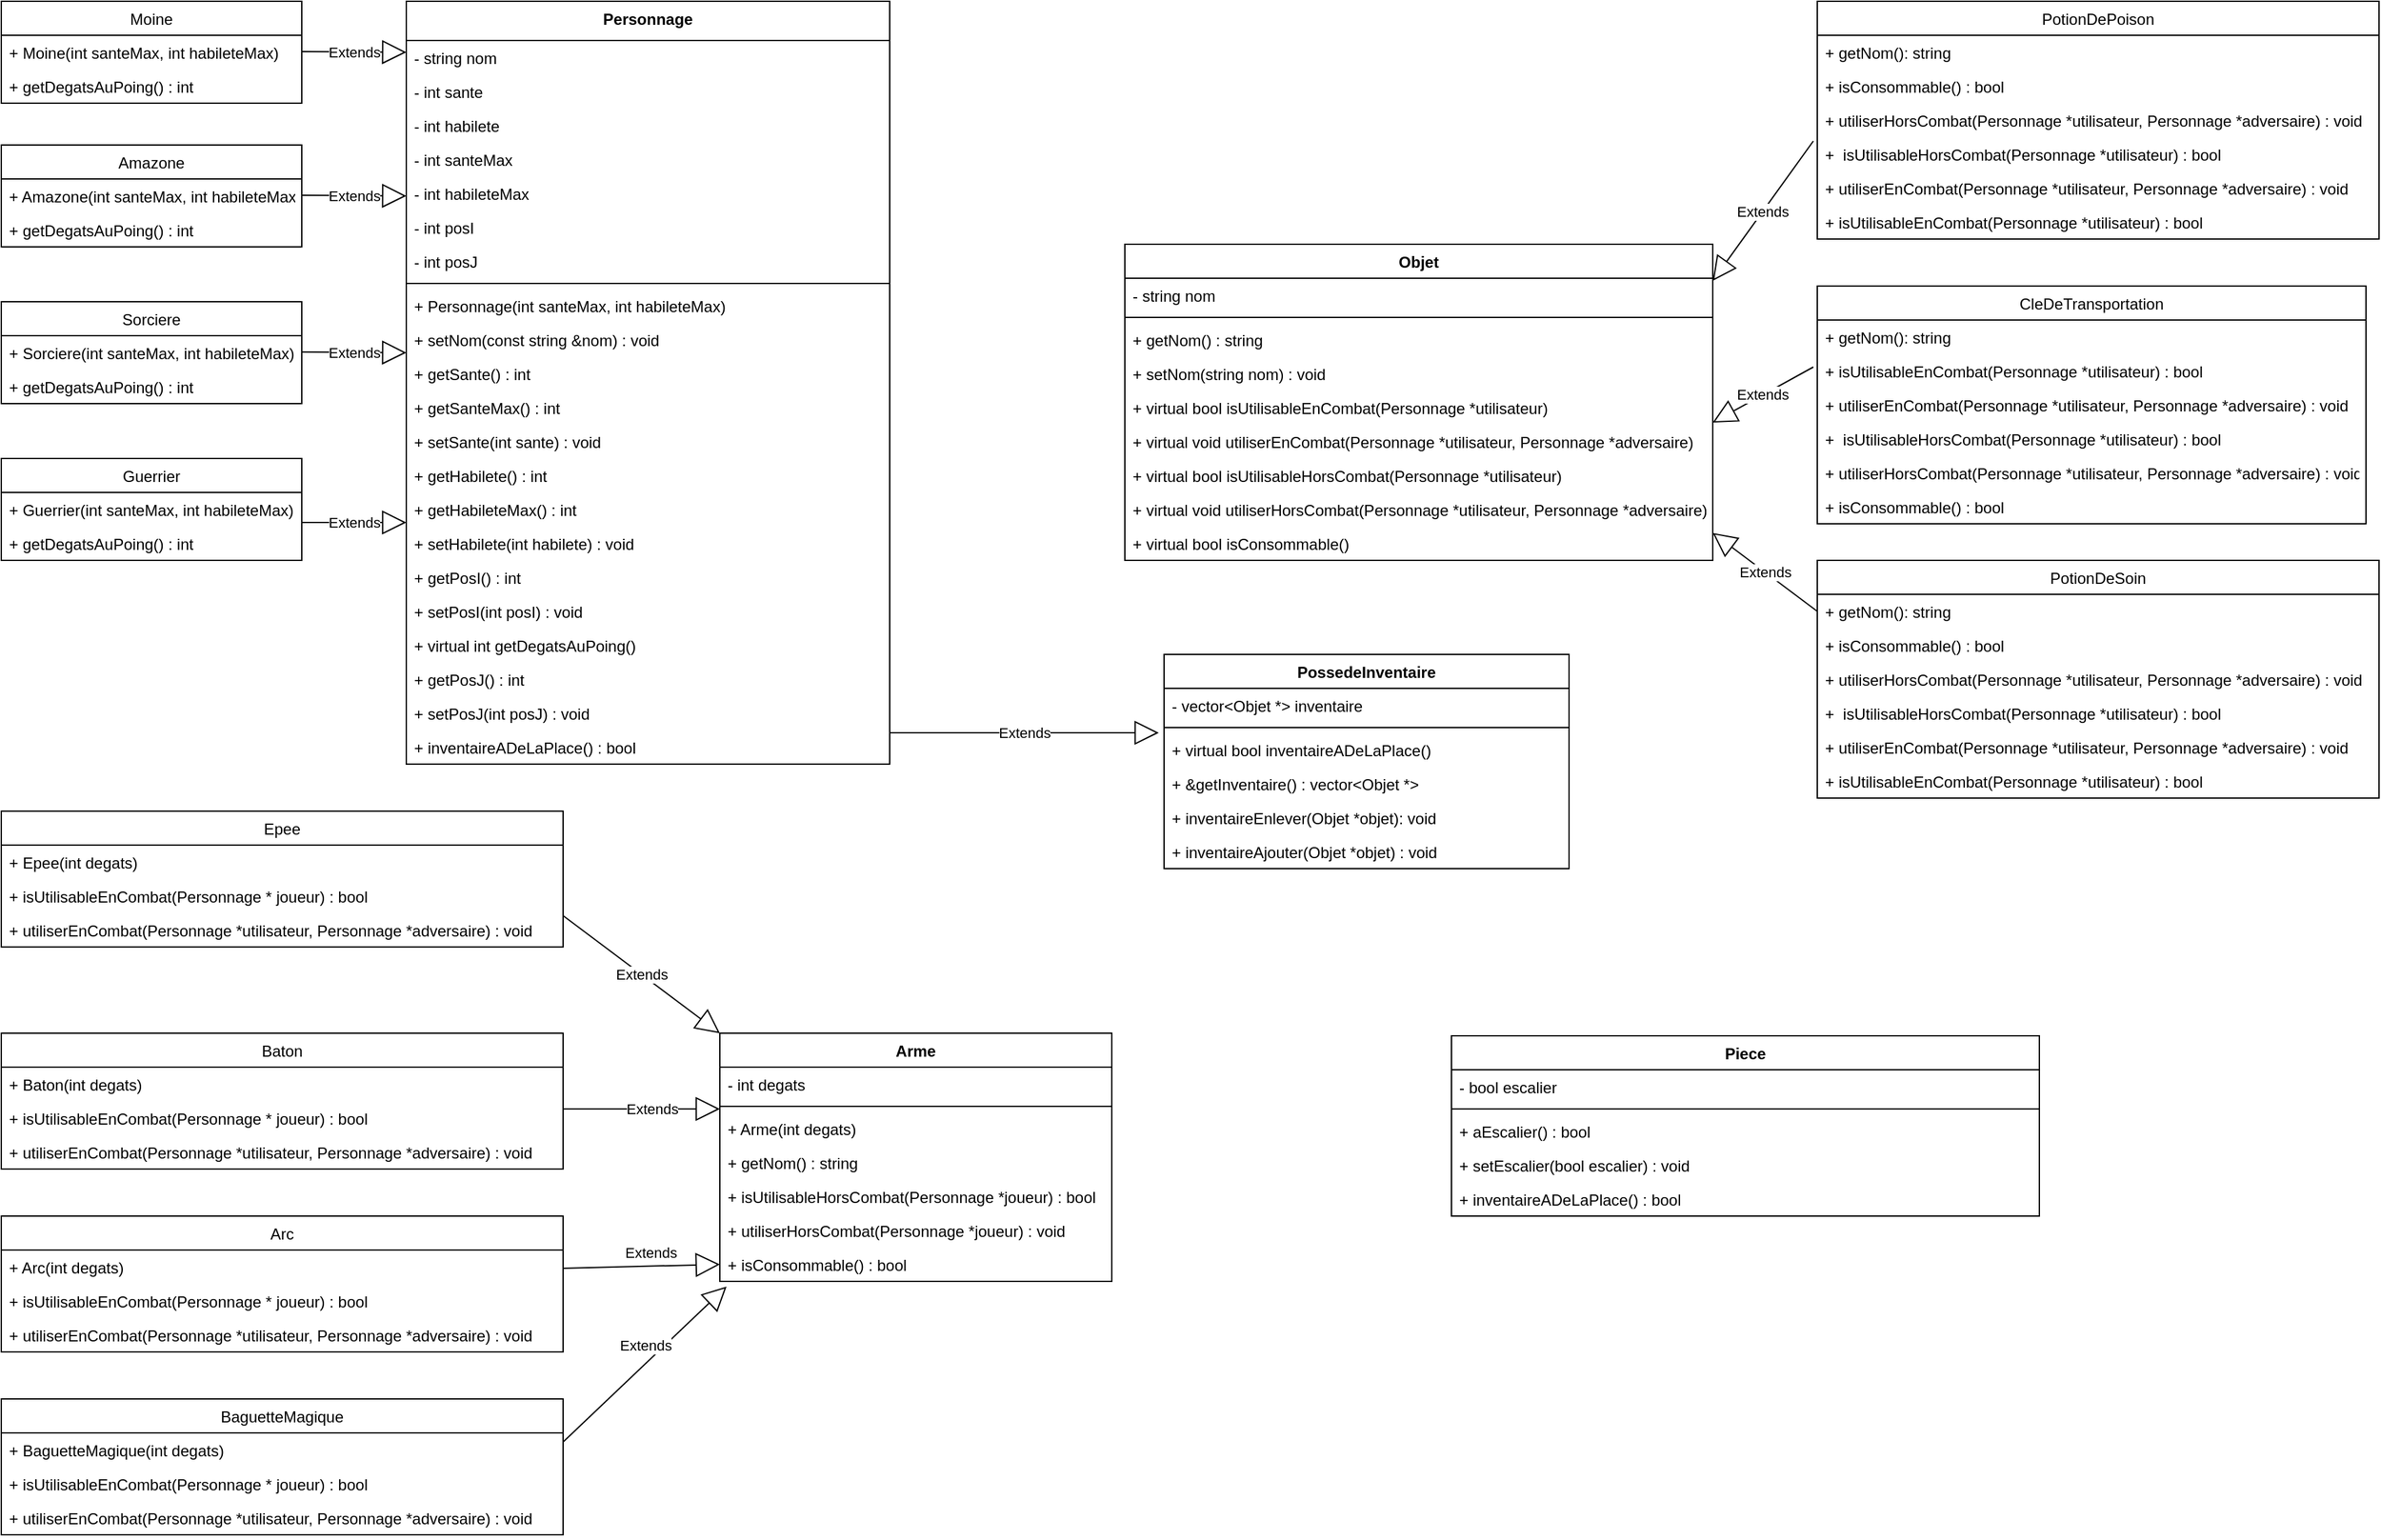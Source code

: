 <mxfile version="16.4.3" type="device"><diagram id="A7SGEFLjy5oCP4dHEuGt" name="Page-1"><mxGraphModel dx="1426" dy="709" grid="1" gridSize="10" guides="1" tooltips="1" connect="1" arrows="1" fold="1" page="1" pageScale="1" pageWidth="1100" pageHeight="850" math="0" shadow="0"><root><mxCell id="0"/><mxCell id="1" parent="0"/><mxCell id="UmU8iq9KNk00H0gBZ-vn-31" value="Objet" style="swimlane;fontStyle=1;align=center;verticalAlign=top;childLayout=stackLayout;horizontal=1;startSize=26;horizontalStack=0;resizeParent=1;resizeParentMax=0;resizeLast=0;collapsible=1;marginBottom=0;" vertex="1" parent="1"><mxGeometry x="870" y="196" width="450" height="242" as="geometry"/></mxCell><mxCell id="UmU8iq9KNk00H0gBZ-vn-35" value="- string nom" style="text;strokeColor=none;fillColor=none;align=left;verticalAlign=top;spacingLeft=4;spacingRight=4;overflow=hidden;rotatable=0;points=[[0,0.5],[1,0.5]];portConstraint=eastwest;" vertex="1" parent="UmU8iq9KNk00H0gBZ-vn-31"><mxGeometry y="26" width="450" height="26" as="geometry"/></mxCell><mxCell id="UmU8iq9KNk00H0gBZ-vn-33" value="" style="line;strokeWidth=1;fillColor=none;align=left;verticalAlign=middle;spacingTop=-1;spacingLeft=3;spacingRight=3;rotatable=0;labelPosition=right;points=[];portConstraint=eastwest;" vertex="1" parent="UmU8iq9KNk00H0gBZ-vn-31"><mxGeometry y="52" width="450" height="8" as="geometry"/></mxCell><mxCell id="UmU8iq9KNk00H0gBZ-vn-89" value="+ getNom() : string" style="text;strokeColor=none;fillColor=none;align=left;verticalAlign=top;spacingLeft=4;spacingRight=4;overflow=hidden;rotatable=0;points=[[0,0.5],[1,0.5]];portConstraint=eastwest;" vertex="1" parent="UmU8iq9KNk00H0gBZ-vn-31"><mxGeometry y="60" width="450" height="26" as="geometry"/></mxCell><mxCell id="UmU8iq9KNk00H0gBZ-vn-93" value="+ setNom(string nom) : void" style="text;strokeColor=none;fillColor=none;align=left;verticalAlign=top;spacingLeft=4;spacingRight=4;overflow=hidden;rotatable=0;points=[[0,0.5],[1,0.5]];portConstraint=eastwest;" vertex="1" parent="UmU8iq9KNk00H0gBZ-vn-31"><mxGeometry y="86" width="450" height="26" as="geometry"/></mxCell><mxCell id="UmU8iq9KNk00H0gBZ-vn-94" value="+ virtual bool isUtilisableEnCombat(Personnage *utilisateur)" style="text;strokeColor=none;fillColor=none;align=left;verticalAlign=top;spacingLeft=4;spacingRight=4;overflow=hidden;rotatable=0;points=[[0,0.5],[1,0.5]];portConstraint=eastwest;" vertex="1" parent="UmU8iq9KNk00H0gBZ-vn-31"><mxGeometry y="112" width="450" height="26" as="geometry"/></mxCell><mxCell id="UmU8iq9KNk00H0gBZ-vn-90" value="+ virtual void utiliserEnCombat(Personnage *utilisateur, Personnage *adversaire)" style="text;strokeColor=none;fillColor=none;align=left;verticalAlign=top;spacingLeft=4;spacingRight=4;overflow=hidden;rotatable=0;points=[[0,0.5],[1,0.5]];portConstraint=eastwest;" vertex="1" parent="UmU8iq9KNk00H0gBZ-vn-31"><mxGeometry y="138" width="450" height="26" as="geometry"/></mxCell><mxCell id="UmU8iq9KNk00H0gBZ-vn-91" value="+ virtual bool isUtilisableHorsCombat(Personnage *utilisateur)" style="text;strokeColor=none;fillColor=none;align=left;verticalAlign=top;spacingLeft=4;spacingRight=4;overflow=hidden;rotatable=0;points=[[0,0.5],[1,0.5]];portConstraint=eastwest;" vertex="1" parent="UmU8iq9KNk00H0gBZ-vn-31"><mxGeometry y="164" width="450" height="26" as="geometry"/></mxCell><mxCell id="UmU8iq9KNk00H0gBZ-vn-88" value="+ virtual void utiliserHorsCombat(Personnage *utilisateur, Personnage *adversaire)" style="text;strokeColor=none;fillColor=none;align=left;verticalAlign=top;spacingLeft=4;spacingRight=4;overflow=hidden;rotatable=0;points=[[0,0.5],[1,0.5]];portConstraint=eastwest;" vertex="1" parent="UmU8iq9KNk00H0gBZ-vn-31"><mxGeometry y="190" width="450" height="26" as="geometry"/></mxCell><mxCell id="UmU8iq9KNk00H0gBZ-vn-95" value="+ virtual bool isConsommable()" style="text;strokeColor=none;fillColor=none;align=left;verticalAlign=top;spacingLeft=4;spacingRight=4;overflow=hidden;rotatable=0;points=[[0,0.5],[1,0.5]];portConstraint=eastwest;" vertex="1" parent="UmU8iq9KNk00H0gBZ-vn-31"><mxGeometry y="216" width="450" height="26" as="geometry"/></mxCell><mxCell id="UmU8iq9KNk00H0gBZ-vn-36" value="Arme" style="swimlane;fontStyle=1;align=center;verticalAlign=top;childLayout=stackLayout;horizontal=1;startSize=26;horizontalStack=0;resizeParent=1;resizeParentMax=0;resizeLast=0;collapsible=1;marginBottom=0;" vertex="1" parent="1"><mxGeometry x="560" y="800" width="300" height="190" as="geometry"/></mxCell><mxCell id="UmU8iq9KNk00H0gBZ-vn-37" value="- int degats" style="text;strokeColor=none;fillColor=none;align=left;verticalAlign=top;spacingLeft=4;spacingRight=4;overflow=hidden;rotatable=0;points=[[0,0.5],[1,0.5]];portConstraint=eastwest;" vertex="1" parent="UmU8iq9KNk00H0gBZ-vn-36"><mxGeometry y="26" width="300" height="26" as="geometry"/></mxCell><mxCell id="UmU8iq9KNk00H0gBZ-vn-38" value="" style="line;strokeWidth=1;fillColor=none;align=left;verticalAlign=middle;spacingTop=-1;spacingLeft=3;spacingRight=3;rotatable=0;labelPosition=right;points=[];portConstraint=eastwest;" vertex="1" parent="UmU8iq9KNk00H0gBZ-vn-36"><mxGeometry y="52" width="300" height="8" as="geometry"/></mxCell><mxCell id="UmU8iq9KNk00H0gBZ-vn-84" value="+ Arme(int degats)" style="text;strokeColor=none;fillColor=none;align=left;verticalAlign=top;spacingLeft=4;spacingRight=4;overflow=hidden;rotatable=0;points=[[0,0.5],[1,0.5]];portConstraint=eastwest;" vertex="1" parent="UmU8iq9KNk00H0gBZ-vn-36"><mxGeometry y="60" width="300" height="26" as="geometry"/></mxCell><mxCell id="UmU8iq9KNk00H0gBZ-vn-87" value="+ getNom() : string" style="text;strokeColor=none;fillColor=none;align=left;verticalAlign=top;spacingLeft=4;spacingRight=4;overflow=hidden;rotatable=0;points=[[0,0.5],[1,0.5]];portConstraint=eastwest;" vertex="1" parent="UmU8iq9KNk00H0gBZ-vn-36"><mxGeometry y="86" width="300" height="26" as="geometry"/></mxCell><mxCell id="UmU8iq9KNk00H0gBZ-vn-85" value="+ isUtilisableHorsCombat(Personnage *joueur) : bool" style="text;strokeColor=none;fillColor=none;align=left;verticalAlign=top;spacingLeft=4;spacingRight=4;overflow=hidden;rotatable=0;points=[[0,0.5],[1,0.5]];portConstraint=eastwest;" vertex="1" parent="UmU8iq9KNk00H0gBZ-vn-36"><mxGeometry y="112" width="300" height="26" as="geometry"/></mxCell><mxCell id="UmU8iq9KNk00H0gBZ-vn-83" value="+ utiliserHorsCombat(Personnage *joueur) : void" style="text;strokeColor=none;fillColor=none;align=left;verticalAlign=top;spacingLeft=4;spacingRight=4;overflow=hidden;rotatable=0;points=[[0,0.5],[1,0.5]];portConstraint=eastwest;" vertex="1" parent="UmU8iq9KNk00H0gBZ-vn-36"><mxGeometry y="138" width="300" height="26" as="geometry"/></mxCell><mxCell id="UmU8iq9KNk00H0gBZ-vn-86" value="+ isConsommable() : bool" style="text;strokeColor=none;fillColor=none;align=left;verticalAlign=top;spacingLeft=4;spacingRight=4;overflow=hidden;rotatable=0;points=[[0,0.5],[1,0.5]];portConstraint=eastwest;" vertex="1" parent="UmU8iq9KNk00H0gBZ-vn-36"><mxGeometry y="164" width="300" height="26" as="geometry"/></mxCell><mxCell id="UmU8iq9KNk00H0gBZ-vn-62" value="Moine" style="swimlane;fontStyle=0;childLayout=stackLayout;horizontal=1;startSize=26;fillColor=none;horizontalStack=0;resizeParent=1;resizeParentMax=0;resizeLast=0;collapsible=1;marginBottom=0;" vertex="1" parent="1"><mxGeometry x="10" y="10" width="230" height="78" as="geometry"><mxRectangle x="560" y="230" width="70" height="26" as="alternateBounds"/></mxGeometry></mxCell><mxCell id="UmU8iq9KNk00H0gBZ-vn-63" value="+ Moine(int santeMax, int habileteMax)" style="text;strokeColor=none;fillColor=none;align=left;verticalAlign=top;spacingLeft=4;spacingRight=4;overflow=hidden;rotatable=0;points=[[0,0.5],[1,0.5]];portConstraint=eastwest;" vertex="1" parent="UmU8iq9KNk00H0gBZ-vn-62"><mxGeometry y="26" width="230" height="26" as="geometry"/></mxCell><mxCell id="UmU8iq9KNk00H0gBZ-vn-65" value="+ getDegatsAuPoing() : int" style="text;strokeColor=none;fillColor=none;align=left;verticalAlign=top;spacingLeft=4;spacingRight=4;overflow=hidden;rotatable=0;points=[[0,0.5],[1,0.5]];portConstraint=eastwest;" vertex="1" parent="UmU8iq9KNk00H0gBZ-vn-62"><mxGeometry y="52" width="230" height="26" as="geometry"/></mxCell><mxCell id="UmU8iq9KNk00H0gBZ-vn-66" value="Sorciere" style="swimlane;fontStyle=0;childLayout=stackLayout;horizontal=1;startSize=26;fillColor=none;horizontalStack=0;resizeParent=1;resizeParentMax=0;resizeLast=0;collapsible=1;marginBottom=0;" vertex="1" parent="1"><mxGeometry x="10" y="240" width="230" height="78" as="geometry"><mxRectangle x="560" y="230" width="70" height="26" as="alternateBounds"/></mxGeometry></mxCell><mxCell id="UmU8iq9KNk00H0gBZ-vn-67" value="+ Sorciere(int santeMax, int habileteMax)" style="text;strokeColor=none;fillColor=none;align=left;verticalAlign=top;spacingLeft=4;spacingRight=4;overflow=hidden;rotatable=0;points=[[0,0.5],[1,0.5]];portConstraint=eastwest;" vertex="1" parent="UmU8iq9KNk00H0gBZ-vn-66"><mxGeometry y="26" width="230" height="26" as="geometry"/></mxCell><mxCell id="UmU8iq9KNk00H0gBZ-vn-68" value="+ getDegatsAuPoing() : int" style="text;strokeColor=none;fillColor=none;align=left;verticalAlign=top;spacingLeft=4;spacingRight=4;overflow=hidden;rotatable=0;points=[[0,0.5],[1,0.5]];portConstraint=eastwest;" vertex="1" parent="UmU8iq9KNk00H0gBZ-vn-66"><mxGeometry y="52" width="230" height="26" as="geometry"/></mxCell><mxCell id="UmU8iq9KNk00H0gBZ-vn-69" value="Amazone" style="swimlane;fontStyle=0;childLayout=stackLayout;horizontal=1;startSize=26;fillColor=none;horizontalStack=0;resizeParent=1;resizeParentMax=0;resizeLast=0;collapsible=1;marginBottom=0;" vertex="1" parent="1"><mxGeometry x="10" y="120" width="230" height="78" as="geometry"><mxRectangle x="560" y="230" width="70" height="26" as="alternateBounds"/></mxGeometry></mxCell><mxCell id="UmU8iq9KNk00H0gBZ-vn-70" value="+ Amazone(int santeMax, int habileteMax)" style="text;strokeColor=none;fillColor=none;align=left;verticalAlign=top;spacingLeft=4;spacingRight=4;overflow=hidden;rotatable=0;points=[[0,0.5],[1,0.5]];portConstraint=eastwest;" vertex="1" parent="UmU8iq9KNk00H0gBZ-vn-69"><mxGeometry y="26" width="230" height="26" as="geometry"/></mxCell><mxCell id="UmU8iq9KNk00H0gBZ-vn-71" value="+ getDegatsAuPoing() : int" style="text;strokeColor=none;fillColor=none;align=left;verticalAlign=top;spacingLeft=4;spacingRight=4;overflow=hidden;rotatable=0;points=[[0,0.5],[1,0.5]];portConstraint=eastwest;" vertex="1" parent="UmU8iq9KNk00H0gBZ-vn-69"><mxGeometry y="52" width="230" height="26" as="geometry"/></mxCell><mxCell id="UmU8iq9KNk00H0gBZ-vn-72" value="Guerrier" style="swimlane;fontStyle=0;childLayout=stackLayout;horizontal=1;startSize=26;fillColor=none;horizontalStack=0;resizeParent=1;resizeParentMax=0;resizeLast=0;collapsible=1;marginBottom=0;" vertex="1" parent="1"><mxGeometry x="10" y="360" width="230" height="78" as="geometry"><mxRectangle x="560" y="230" width="70" height="26" as="alternateBounds"/></mxGeometry></mxCell><mxCell id="UmU8iq9KNk00H0gBZ-vn-73" value="+ Guerrier(int santeMax, int habileteMax)" style="text;strokeColor=none;fillColor=none;align=left;verticalAlign=top;spacingLeft=4;spacingRight=4;overflow=hidden;rotatable=0;points=[[0,0.5],[1,0.5]];portConstraint=eastwest;" vertex="1" parent="UmU8iq9KNk00H0gBZ-vn-72"><mxGeometry y="26" width="230" height="26" as="geometry"/></mxCell><mxCell id="UmU8iq9KNk00H0gBZ-vn-74" value="+ getDegatsAuPoing() : int" style="text;strokeColor=none;fillColor=none;align=left;verticalAlign=top;spacingLeft=4;spacingRight=4;overflow=hidden;rotatable=0;points=[[0,0.5],[1,0.5]];portConstraint=eastwest;" vertex="1" parent="UmU8iq9KNk00H0gBZ-vn-72"><mxGeometry y="52" width="230" height="26" as="geometry"/></mxCell><mxCell id="UmU8iq9KNk00H0gBZ-vn-100" value="Piece" style="swimlane;fontStyle=1;align=center;verticalAlign=top;childLayout=stackLayout;horizontal=1;startSize=26;horizontalStack=0;resizeParent=1;resizeParentMax=0;resizeLast=0;collapsible=1;marginBottom=0;" vertex="1" parent="1"><mxGeometry x="1120" y="802" width="450" height="138" as="geometry"/></mxCell><mxCell id="UmU8iq9KNk00H0gBZ-vn-101" value="- bool escalier" style="text;strokeColor=none;fillColor=none;align=left;verticalAlign=top;spacingLeft=4;spacingRight=4;overflow=hidden;rotatable=0;points=[[0,0.5],[1,0.5]];portConstraint=eastwest;" vertex="1" parent="UmU8iq9KNk00H0gBZ-vn-100"><mxGeometry y="26" width="450" height="26" as="geometry"/></mxCell><mxCell id="UmU8iq9KNk00H0gBZ-vn-102" value="" style="line;strokeWidth=1;fillColor=none;align=left;verticalAlign=middle;spacingTop=-1;spacingLeft=3;spacingRight=3;rotatable=0;labelPosition=right;points=[];portConstraint=eastwest;" vertex="1" parent="UmU8iq9KNk00H0gBZ-vn-100"><mxGeometry y="52" width="450" height="8" as="geometry"/></mxCell><mxCell id="UmU8iq9KNk00H0gBZ-vn-103" value="+ aEscalier() : bool" style="text;strokeColor=none;fillColor=none;align=left;verticalAlign=top;spacingLeft=4;spacingRight=4;overflow=hidden;rotatable=0;points=[[0,0.5],[1,0.5]];portConstraint=eastwest;" vertex="1" parent="UmU8iq9KNk00H0gBZ-vn-100"><mxGeometry y="60" width="450" height="26" as="geometry"/></mxCell><mxCell id="UmU8iq9KNk00H0gBZ-vn-104" value="+ setEscalier(bool escalier) : void" style="text;strokeColor=none;fillColor=none;align=left;verticalAlign=top;spacingLeft=4;spacingRight=4;overflow=hidden;rotatable=0;points=[[0,0.5],[1,0.5]];portConstraint=eastwest;" vertex="1" parent="UmU8iq9KNk00H0gBZ-vn-100"><mxGeometry y="86" width="450" height="26" as="geometry"/></mxCell><mxCell id="UmU8iq9KNk00H0gBZ-vn-106" value="+ inventaireADeLaPlace() : bool" style="text;strokeColor=none;fillColor=none;align=left;verticalAlign=top;spacingLeft=4;spacingRight=4;overflow=hidden;rotatable=0;points=[[0,0.5],[1,0.5]];portConstraint=eastwest;" vertex="1" parent="UmU8iq9KNk00H0gBZ-vn-100"><mxGeometry y="112" width="450" height="26" as="geometry"/></mxCell><mxCell id="UmU8iq9KNk00H0gBZ-vn-107" value="Epee" style="swimlane;fontStyle=0;childLayout=stackLayout;horizontal=1;startSize=26;fillColor=none;horizontalStack=0;resizeParent=1;resizeParentMax=0;resizeLast=0;collapsible=1;marginBottom=0;" vertex="1" parent="1"><mxGeometry x="10" y="630" width="430" height="104" as="geometry"/></mxCell><mxCell id="UmU8iq9KNk00H0gBZ-vn-108" value="+ Epee(int degats)" style="text;strokeColor=none;fillColor=none;align=left;verticalAlign=top;spacingLeft=4;spacingRight=4;overflow=hidden;rotatable=0;points=[[0,0.5],[1,0.5]];portConstraint=eastwest;" vertex="1" parent="UmU8iq9KNk00H0gBZ-vn-107"><mxGeometry y="26" width="430" height="26" as="geometry"/></mxCell><mxCell id="UmU8iq9KNk00H0gBZ-vn-109" value="+ isUtilisableEnCombat(Personnage * joueur) : bool&#10;" style="text;strokeColor=none;fillColor=none;align=left;verticalAlign=top;spacingLeft=4;spacingRight=4;overflow=hidden;rotatable=0;points=[[0,0.5],[1,0.5]];portConstraint=eastwest;" vertex="1" parent="UmU8iq9KNk00H0gBZ-vn-107"><mxGeometry y="52" width="430" height="26" as="geometry"/></mxCell><mxCell id="UmU8iq9KNk00H0gBZ-vn-110" value="+ utiliserEnCombat(Personnage *utilisateur, Personnage *adversaire) : void" style="text;strokeColor=none;fillColor=none;align=left;verticalAlign=top;spacingLeft=4;spacingRight=4;overflow=hidden;rotatable=0;points=[[0,0.5],[1,0.5]];portConstraint=eastwest;" vertex="1" parent="UmU8iq9KNk00H0gBZ-vn-107"><mxGeometry y="78" width="430" height="26" as="geometry"/></mxCell><mxCell id="UmU8iq9KNk00H0gBZ-vn-111" value="BaguetteMagique" style="swimlane;fontStyle=0;childLayout=stackLayout;horizontal=1;startSize=26;fillColor=none;horizontalStack=0;resizeParent=1;resizeParentMax=0;resizeLast=0;collapsible=1;marginBottom=0;" vertex="1" parent="1"><mxGeometry x="10" y="1080" width="430" height="104" as="geometry"/></mxCell><mxCell id="UmU8iq9KNk00H0gBZ-vn-112" value="+ BaguetteMagique(int degats)" style="text;strokeColor=none;fillColor=none;align=left;verticalAlign=top;spacingLeft=4;spacingRight=4;overflow=hidden;rotatable=0;points=[[0,0.5],[1,0.5]];portConstraint=eastwest;" vertex="1" parent="UmU8iq9KNk00H0gBZ-vn-111"><mxGeometry y="26" width="430" height="26" as="geometry"/></mxCell><mxCell id="UmU8iq9KNk00H0gBZ-vn-113" value="+ isUtilisableEnCombat(Personnage * joueur) : bool&#10;" style="text;strokeColor=none;fillColor=none;align=left;verticalAlign=top;spacingLeft=4;spacingRight=4;overflow=hidden;rotatable=0;points=[[0,0.5],[1,0.5]];portConstraint=eastwest;" vertex="1" parent="UmU8iq9KNk00H0gBZ-vn-111"><mxGeometry y="52" width="430" height="26" as="geometry"/></mxCell><mxCell id="UmU8iq9KNk00H0gBZ-vn-114" value="+ utiliserEnCombat(Personnage *utilisateur, Personnage *adversaire) : void" style="text;strokeColor=none;fillColor=none;align=left;verticalAlign=top;spacingLeft=4;spacingRight=4;overflow=hidden;rotatable=0;points=[[0,0.5],[1,0.5]];portConstraint=eastwest;" vertex="1" parent="UmU8iq9KNk00H0gBZ-vn-111"><mxGeometry y="78" width="430" height="26" as="geometry"/></mxCell><mxCell id="UmU8iq9KNk00H0gBZ-vn-115" value="Baton" style="swimlane;fontStyle=0;childLayout=stackLayout;horizontal=1;startSize=26;fillColor=none;horizontalStack=0;resizeParent=1;resizeParentMax=0;resizeLast=0;collapsible=1;marginBottom=0;" vertex="1" parent="1"><mxGeometry x="10" y="800" width="430" height="104" as="geometry"/></mxCell><mxCell id="UmU8iq9KNk00H0gBZ-vn-116" value="+ Baton(int degats)" style="text;strokeColor=none;fillColor=none;align=left;verticalAlign=top;spacingLeft=4;spacingRight=4;overflow=hidden;rotatable=0;points=[[0,0.5],[1,0.5]];portConstraint=eastwest;" vertex="1" parent="UmU8iq9KNk00H0gBZ-vn-115"><mxGeometry y="26" width="430" height="26" as="geometry"/></mxCell><mxCell id="UmU8iq9KNk00H0gBZ-vn-117" value="+ isUtilisableEnCombat(Personnage * joueur) : bool&#10;" style="text;strokeColor=none;fillColor=none;align=left;verticalAlign=top;spacingLeft=4;spacingRight=4;overflow=hidden;rotatable=0;points=[[0,0.5],[1,0.5]];portConstraint=eastwest;" vertex="1" parent="UmU8iq9KNk00H0gBZ-vn-115"><mxGeometry y="52" width="430" height="26" as="geometry"/></mxCell><mxCell id="UmU8iq9KNk00H0gBZ-vn-118" value="+ utiliserEnCombat(Personnage *utilisateur, Personnage *adversaire) : void" style="text;strokeColor=none;fillColor=none;align=left;verticalAlign=top;spacingLeft=4;spacingRight=4;overflow=hidden;rotatable=0;points=[[0,0.5],[1,0.5]];portConstraint=eastwest;" vertex="1" parent="UmU8iq9KNk00H0gBZ-vn-115"><mxGeometry y="78" width="430" height="26" as="geometry"/></mxCell><mxCell id="UmU8iq9KNk00H0gBZ-vn-119" value="Arc" style="swimlane;fontStyle=0;childLayout=stackLayout;horizontal=1;startSize=26;fillColor=none;horizontalStack=0;resizeParent=1;resizeParentMax=0;resizeLast=0;collapsible=1;marginBottom=0;" vertex="1" parent="1"><mxGeometry x="10" y="940" width="430" height="104" as="geometry"/></mxCell><mxCell id="UmU8iq9KNk00H0gBZ-vn-120" value="+ Arc(int degats)" style="text;strokeColor=none;fillColor=none;align=left;verticalAlign=top;spacingLeft=4;spacingRight=4;overflow=hidden;rotatable=0;points=[[0,0.5],[1,0.5]];portConstraint=eastwest;" vertex="1" parent="UmU8iq9KNk00H0gBZ-vn-119"><mxGeometry y="26" width="430" height="26" as="geometry"/></mxCell><mxCell id="UmU8iq9KNk00H0gBZ-vn-121" value="+ isUtilisableEnCombat(Personnage * joueur) : bool&#10;" style="text;strokeColor=none;fillColor=none;align=left;verticalAlign=top;spacingLeft=4;spacingRight=4;overflow=hidden;rotatable=0;points=[[0,0.5],[1,0.5]];portConstraint=eastwest;" vertex="1" parent="UmU8iq9KNk00H0gBZ-vn-119"><mxGeometry y="52" width="430" height="26" as="geometry"/></mxCell><mxCell id="UmU8iq9KNk00H0gBZ-vn-122" value="+ utiliserEnCombat(Personnage *utilisateur, Personnage *adversaire) : void" style="text;strokeColor=none;fillColor=none;align=left;verticalAlign=top;spacingLeft=4;spacingRight=4;overflow=hidden;rotatable=0;points=[[0,0.5],[1,0.5]];portConstraint=eastwest;" vertex="1" parent="UmU8iq9KNk00H0gBZ-vn-119"><mxGeometry y="78" width="430" height="26" as="geometry"/></mxCell><mxCell id="UmU8iq9KNk00H0gBZ-vn-1" value="Personnage" style="swimlane;fontStyle=1;align=center;verticalAlign=top;childLayout=stackLayout;horizontal=1;startSize=30;horizontalStack=0;resizeParent=1;resizeParentMax=0;resizeLast=0;collapsible=1;marginBottom=0;" vertex="1" parent="1"><mxGeometry x="320" y="10" width="370" height="584" as="geometry"/></mxCell><mxCell id="UmU8iq9KNk00H0gBZ-vn-5" value="- string nom" style="text;strokeColor=none;fillColor=none;align=left;verticalAlign=top;spacingLeft=4;spacingRight=4;overflow=hidden;rotatable=0;points=[[0,0.5],[1,0.5]];portConstraint=eastwest;" vertex="1" parent="UmU8iq9KNk00H0gBZ-vn-1"><mxGeometry y="30" width="370" height="26" as="geometry"/></mxCell><mxCell id="UmU8iq9KNk00H0gBZ-vn-6" value="- int sante" style="text;strokeColor=none;fillColor=none;align=left;verticalAlign=top;spacingLeft=4;spacingRight=4;overflow=hidden;rotatable=0;points=[[0,0.5],[1,0.5]];portConstraint=eastwest;" vertex="1" parent="UmU8iq9KNk00H0gBZ-vn-1"><mxGeometry y="56" width="370" height="26" as="geometry"/></mxCell><mxCell id="UmU8iq9KNk00H0gBZ-vn-7" value="- int habilete" style="text;strokeColor=none;fillColor=none;align=left;verticalAlign=top;spacingLeft=4;spacingRight=4;overflow=hidden;rotatable=0;points=[[0,0.5],[1,0.5]];portConstraint=eastwest;" vertex="1" parent="UmU8iq9KNk00H0gBZ-vn-1"><mxGeometry y="82" width="370" height="26" as="geometry"/></mxCell><mxCell id="UmU8iq9KNk00H0gBZ-vn-9" value="- int santeMax" style="text;strokeColor=none;fillColor=none;align=left;verticalAlign=top;spacingLeft=4;spacingRight=4;overflow=hidden;rotatable=0;points=[[0,0.5],[1,0.5]];portConstraint=eastwest;" vertex="1" parent="UmU8iq9KNk00H0gBZ-vn-1"><mxGeometry y="108" width="370" height="26" as="geometry"/></mxCell><mxCell id="UmU8iq9KNk00H0gBZ-vn-10" value="- int habileteMax" style="text;strokeColor=none;fillColor=none;align=left;verticalAlign=top;spacingLeft=4;spacingRight=4;overflow=hidden;rotatable=0;points=[[0,0.5],[1,0.5]];portConstraint=eastwest;" vertex="1" parent="UmU8iq9KNk00H0gBZ-vn-1"><mxGeometry y="134" width="370" height="26" as="geometry"/></mxCell><mxCell id="UmU8iq9KNk00H0gBZ-vn-8" value="- int posI" style="text;strokeColor=none;fillColor=none;align=left;verticalAlign=top;spacingLeft=4;spacingRight=4;overflow=hidden;rotatable=0;points=[[0,0.5],[1,0.5]];portConstraint=eastwest;" vertex="1" parent="UmU8iq9KNk00H0gBZ-vn-1"><mxGeometry y="160" width="370" height="26" as="geometry"/></mxCell><mxCell id="UmU8iq9KNk00H0gBZ-vn-2" value="- int posJ" style="text;strokeColor=none;fillColor=none;align=left;verticalAlign=top;spacingLeft=4;spacingRight=4;overflow=hidden;rotatable=0;points=[[0,0.5],[1,0.5]];portConstraint=eastwest;" vertex="1" parent="UmU8iq9KNk00H0gBZ-vn-1"><mxGeometry y="186" width="370" height="26" as="geometry"/></mxCell><mxCell id="UmU8iq9KNk00H0gBZ-vn-3" value="" style="line;strokeWidth=1;fillColor=none;align=left;verticalAlign=middle;spacingTop=-1;spacingLeft=3;spacingRight=3;rotatable=0;labelPosition=right;points=[];portConstraint=eastwest;" vertex="1" parent="UmU8iq9KNk00H0gBZ-vn-1"><mxGeometry y="212" width="370" height="8" as="geometry"/></mxCell><mxCell id="UmU8iq9KNk00H0gBZ-vn-41" value="+ Personnage(int santeMax, int habileteMax)" style="text;strokeColor=none;fillColor=none;align=left;verticalAlign=top;spacingLeft=4;spacingRight=4;overflow=hidden;rotatable=0;points=[[0,0.5],[1,0.5]];portConstraint=eastwest;" vertex="1" parent="UmU8iq9KNk00H0gBZ-vn-1"><mxGeometry y="220" width="370" height="26" as="geometry"/></mxCell><mxCell id="UmU8iq9KNk00H0gBZ-vn-43" value="+ setNom(const string &amp;nom) : void" style="text;strokeColor=none;fillColor=none;align=left;verticalAlign=top;spacingLeft=4;spacingRight=4;overflow=hidden;rotatable=0;points=[[0,0.5],[1,0.5]];portConstraint=eastwest;" vertex="1" parent="UmU8iq9KNk00H0gBZ-vn-1"><mxGeometry y="246" width="370" height="26" as="geometry"/></mxCell><mxCell id="UmU8iq9KNk00H0gBZ-vn-51" value="+ getSante() : int" style="text;strokeColor=none;fillColor=none;align=left;verticalAlign=top;spacingLeft=4;spacingRight=4;overflow=hidden;rotatable=0;points=[[0,0.5],[1,0.5]];portConstraint=eastwest;" vertex="1" parent="UmU8iq9KNk00H0gBZ-vn-1"><mxGeometry y="272" width="370" height="26" as="geometry"/></mxCell><mxCell id="UmU8iq9KNk00H0gBZ-vn-52" value="+ getSanteMax() : int" style="text;strokeColor=none;fillColor=none;align=left;verticalAlign=top;spacingLeft=4;spacingRight=4;overflow=hidden;rotatable=0;points=[[0,0.5],[1,0.5]];portConstraint=eastwest;" vertex="1" parent="UmU8iq9KNk00H0gBZ-vn-1"><mxGeometry y="298" width="370" height="26" as="geometry"/></mxCell><mxCell id="UmU8iq9KNk00H0gBZ-vn-53" value="+ setSante(int sante) : void" style="text;strokeColor=none;fillColor=none;align=left;verticalAlign=top;spacingLeft=4;spacingRight=4;overflow=hidden;rotatable=0;points=[[0,0.5],[1,0.5]];portConstraint=eastwest;" vertex="1" parent="UmU8iq9KNk00H0gBZ-vn-1"><mxGeometry y="324" width="370" height="26" as="geometry"/></mxCell><mxCell id="UmU8iq9KNk00H0gBZ-vn-48" value="+ getHabilete() : int" style="text;strokeColor=none;fillColor=none;align=left;verticalAlign=top;spacingLeft=4;spacingRight=4;overflow=hidden;rotatable=0;points=[[0,0.5],[1,0.5]];portConstraint=eastwest;" vertex="1" parent="UmU8iq9KNk00H0gBZ-vn-1"><mxGeometry y="350" width="370" height="26" as="geometry"/></mxCell><mxCell id="UmU8iq9KNk00H0gBZ-vn-50" value="+ getHabileteMax() : int" style="text;strokeColor=none;fillColor=none;align=left;verticalAlign=top;spacingLeft=4;spacingRight=4;overflow=hidden;rotatable=0;points=[[0,0.5],[1,0.5]];portConstraint=eastwest;" vertex="1" parent="UmU8iq9KNk00H0gBZ-vn-1"><mxGeometry y="376" width="370" height="26" as="geometry"/></mxCell><mxCell id="UmU8iq9KNk00H0gBZ-vn-49" value="+ setHabilete(int habilete) : void" style="text;strokeColor=none;fillColor=none;align=left;verticalAlign=top;spacingLeft=4;spacingRight=4;overflow=hidden;rotatable=0;points=[[0,0.5],[1,0.5]];portConstraint=eastwest;" vertex="1" parent="UmU8iq9KNk00H0gBZ-vn-1"><mxGeometry y="402" width="370" height="26" as="geometry"/></mxCell><mxCell id="UmU8iq9KNk00H0gBZ-vn-47" value="+ getPosI() : int" style="text;strokeColor=none;fillColor=none;align=left;verticalAlign=top;spacingLeft=4;spacingRight=4;overflow=hidden;rotatable=0;points=[[0,0.5],[1,0.5]];portConstraint=eastwest;" vertex="1" parent="UmU8iq9KNk00H0gBZ-vn-1"><mxGeometry y="428" width="370" height="26" as="geometry"/></mxCell><mxCell id="UmU8iq9KNk00H0gBZ-vn-46" value="+ setPosI(int posI) : void" style="text;strokeColor=none;fillColor=none;align=left;verticalAlign=top;spacingLeft=4;spacingRight=4;overflow=hidden;rotatable=0;points=[[0,0.5],[1,0.5]];portConstraint=eastwest;" vertex="1" parent="UmU8iq9KNk00H0gBZ-vn-1"><mxGeometry y="454" width="370" height="26" as="geometry"/></mxCell><mxCell id="UmU8iq9KNk00H0gBZ-vn-75" value="+ virtual int getDegatsAuPoing()" style="text;strokeColor=none;fillColor=none;align=left;verticalAlign=top;spacingLeft=4;spacingRight=4;overflow=hidden;rotatable=0;points=[[0,0.5],[1,0.5]];portConstraint=eastwest;" vertex="1" parent="UmU8iq9KNk00H0gBZ-vn-1"><mxGeometry y="480" width="370" height="26" as="geometry"/></mxCell><mxCell id="UmU8iq9KNk00H0gBZ-vn-44" value="+ getPosJ() : int" style="text;strokeColor=none;fillColor=none;align=left;verticalAlign=top;spacingLeft=4;spacingRight=4;overflow=hidden;rotatable=0;points=[[0,0.5],[1,0.5]];portConstraint=eastwest;" vertex="1" parent="UmU8iq9KNk00H0gBZ-vn-1"><mxGeometry y="506" width="370" height="26" as="geometry"/></mxCell><mxCell id="UmU8iq9KNk00H0gBZ-vn-45" value="+ setPosJ(int posJ) : void" style="text;strokeColor=none;fillColor=none;align=left;verticalAlign=top;spacingLeft=4;spacingRight=4;overflow=hidden;rotatable=0;points=[[0,0.5],[1,0.5]];portConstraint=eastwest;" vertex="1" parent="UmU8iq9KNk00H0gBZ-vn-1"><mxGeometry y="532" width="370" height="26" as="geometry"/></mxCell><mxCell id="UmU8iq9KNk00H0gBZ-vn-42" value="+ inventaireADeLaPlace() : bool" style="text;strokeColor=none;fillColor=none;align=left;verticalAlign=top;spacingLeft=4;spacingRight=4;overflow=hidden;rotatable=0;points=[[0,0.5],[1,0.5]];portConstraint=eastwest;" vertex="1" parent="UmU8iq9KNk00H0gBZ-vn-1"><mxGeometry y="558" width="370" height="26" as="geometry"/></mxCell><mxCell id="UmU8iq9KNk00H0gBZ-vn-123" value="CleDeTransportation" style="swimlane;fontStyle=0;childLayout=stackLayout;horizontal=1;startSize=26;fillColor=none;horizontalStack=0;resizeParent=1;resizeParentMax=0;resizeLast=0;collapsible=1;marginBottom=0;" vertex="1" parent="1"><mxGeometry x="1400" y="228" width="420" height="182" as="geometry"/></mxCell><mxCell id="UmU8iq9KNk00H0gBZ-vn-124" value="+ getNom(): string" style="text;strokeColor=none;fillColor=none;align=left;verticalAlign=top;spacingLeft=4;spacingRight=4;overflow=hidden;rotatable=0;points=[[0,0.5],[1,0.5]];portConstraint=eastwest;" vertex="1" parent="UmU8iq9KNk00H0gBZ-vn-123"><mxGeometry y="26" width="420" height="26" as="geometry"/></mxCell><mxCell id="UmU8iq9KNk00H0gBZ-vn-125" value="+ isUtilisableEnCombat(Personnage *utilisateur) : bool" style="text;strokeColor=none;fillColor=none;align=left;verticalAlign=top;spacingLeft=4;spacingRight=4;overflow=hidden;rotatable=0;points=[[0,0.5],[1,0.5]];portConstraint=eastwest;" vertex="1" parent="UmU8iq9KNk00H0gBZ-vn-123"><mxGeometry y="52" width="420" height="26" as="geometry"/></mxCell><mxCell id="UmU8iq9KNk00H0gBZ-vn-126" value="+ utiliserEnCombat(Personnage *utilisateur, Personnage *adversaire) : void" style="text;strokeColor=none;fillColor=none;align=left;verticalAlign=top;spacingLeft=4;spacingRight=4;overflow=hidden;rotatable=0;points=[[0,0.5],[1,0.5]];portConstraint=eastwest;" vertex="1" parent="UmU8iq9KNk00H0gBZ-vn-123"><mxGeometry y="78" width="420" height="26" as="geometry"/></mxCell><mxCell id="UmU8iq9KNk00H0gBZ-vn-136" value="+  isUtilisableHorsCombat(Personnage *utilisateur) : bool" style="text;strokeColor=none;fillColor=none;align=left;verticalAlign=top;spacingLeft=4;spacingRight=4;overflow=hidden;rotatable=0;points=[[0,0.5],[1,0.5]];portConstraint=eastwest;" vertex="1" parent="UmU8iq9KNk00H0gBZ-vn-123"><mxGeometry y="104" width="420" height="26" as="geometry"/></mxCell><mxCell id="UmU8iq9KNk00H0gBZ-vn-135" value="+ utiliserHorsCombat(Personnage *utilisateur, Personnage *adversaire) : void" style="text;strokeColor=none;fillColor=none;align=left;verticalAlign=top;spacingLeft=4;spacingRight=4;overflow=hidden;rotatable=0;points=[[0,0.5],[1,0.5]];portConstraint=eastwest;" vertex="1" parent="UmU8iq9KNk00H0gBZ-vn-123"><mxGeometry y="130" width="420" height="26" as="geometry"/></mxCell><mxCell id="UmU8iq9KNk00H0gBZ-vn-137" value="+ isConsommable() : bool" style="text;strokeColor=none;fillColor=none;align=left;verticalAlign=top;spacingLeft=4;spacingRight=4;overflow=hidden;rotatable=0;points=[[0,0.5],[1,0.5]];portConstraint=eastwest;" vertex="1" parent="UmU8iq9KNk00H0gBZ-vn-123"><mxGeometry y="156" width="420" height="26" as="geometry"/></mxCell><mxCell id="UmU8iq9KNk00H0gBZ-vn-127" value="PotionDeSoin" style="swimlane;fontStyle=0;childLayout=stackLayout;horizontal=1;startSize=26;fillColor=none;horizontalStack=0;resizeParent=1;resizeParentMax=0;resizeLast=0;collapsible=1;marginBottom=0;" vertex="1" parent="1"><mxGeometry x="1400" y="438" width="430" height="182" as="geometry"/></mxCell><mxCell id="UmU8iq9KNk00H0gBZ-vn-144" value="+ getNom(): string" style="text;strokeColor=none;fillColor=none;align=left;verticalAlign=top;spacingLeft=4;spacingRight=4;overflow=hidden;rotatable=0;points=[[0,0.5],[1,0.5]];portConstraint=eastwest;" vertex="1" parent="UmU8iq9KNk00H0gBZ-vn-127"><mxGeometry y="26" width="430" height="26" as="geometry"/></mxCell><mxCell id="UmU8iq9KNk00H0gBZ-vn-149" value="+ isConsommable() : bool" style="text;strokeColor=none;fillColor=none;align=left;verticalAlign=top;spacingLeft=4;spacingRight=4;overflow=hidden;rotatable=0;points=[[0,0.5],[1,0.5]];portConstraint=eastwest;" vertex="1" parent="UmU8iq9KNk00H0gBZ-vn-127"><mxGeometry y="52" width="430" height="26" as="geometry"/></mxCell><mxCell id="UmU8iq9KNk00H0gBZ-vn-148" value="+ utiliserHorsCombat(Personnage *utilisateur, Personnage *adversaire) : void" style="text;strokeColor=none;fillColor=none;align=left;verticalAlign=top;spacingLeft=4;spacingRight=4;overflow=hidden;rotatable=0;points=[[0,0.5],[1,0.5]];portConstraint=eastwest;" vertex="1" parent="UmU8iq9KNk00H0gBZ-vn-127"><mxGeometry y="78" width="430" height="26" as="geometry"/></mxCell><mxCell id="UmU8iq9KNk00H0gBZ-vn-147" value="+  isUtilisableHorsCombat(Personnage *utilisateur) : bool" style="text;strokeColor=none;fillColor=none;align=left;verticalAlign=top;spacingLeft=4;spacingRight=4;overflow=hidden;rotatable=0;points=[[0,0.5],[1,0.5]];portConstraint=eastwest;" vertex="1" parent="UmU8iq9KNk00H0gBZ-vn-127"><mxGeometry y="104" width="430" height="26" as="geometry"/></mxCell><mxCell id="UmU8iq9KNk00H0gBZ-vn-146" value="+ utiliserEnCombat(Personnage *utilisateur, Personnage *adversaire) : void" style="text;strokeColor=none;fillColor=none;align=left;verticalAlign=top;spacingLeft=4;spacingRight=4;overflow=hidden;rotatable=0;points=[[0,0.5],[1,0.5]];portConstraint=eastwest;" vertex="1" parent="UmU8iq9KNk00H0gBZ-vn-127"><mxGeometry y="130" width="430" height="26" as="geometry"/></mxCell><mxCell id="UmU8iq9KNk00H0gBZ-vn-145" value="+ isUtilisableEnCombat(Personnage *utilisateur) : bool" style="text;strokeColor=none;fillColor=none;align=left;verticalAlign=top;spacingLeft=4;spacingRight=4;overflow=hidden;rotatable=0;points=[[0,0.5],[1,0.5]];portConstraint=eastwest;" vertex="1" parent="UmU8iq9KNk00H0gBZ-vn-127"><mxGeometry y="156" width="430" height="26" as="geometry"/></mxCell><mxCell id="UmU8iq9KNk00H0gBZ-vn-131" value="PotionDePoison" style="swimlane;fontStyle=0;childLayout=stackLayout;horizontal=1;startSize=26;fillColor=none;horizontalStack=0;resizeParent=1;resizeParentMax=0;resizeLast=0;collapsible=1;marginBottom=0;" vertex="1" parent="1"><mxGeometry x="1400" y="10" width="430" height="182" as="geometry"/></mxCell><mxCell id="UmU8iq9KNk00H0gBZ-vn-138" value="+ getNom(): string" style="text;strokeColor=none;fillColor=none;align=left;verticalAlign=top;spacingLeft=4;spacingRight=4;overflow=hidden;rotatable=0;points=[[0,0.5],[1,0.5]];portConstraint=eastwest;" vertex="1" parent="UmU8iq9KNk00H0gBZ-vn-131"><mxGeometry y="26" width="430" height="26" as="geometry"/></mxCell><mxCell id="UmU8iq9KNk00H0gBZ-vn-143" value="+ isConsommable() : bool" style="text;strokeColor=none;fillColor=none;align=left;verticalAlign=top;spacingLeft=4;spacingRight=4;overflow=hidden;rotatable=0;points=[[0,0.5],[1,0.5]];portConstraint=eastwest;" vertex="1" parent="UmU8iq9KNk00H0gBZ-vn-131"><mxGeometry y="52" width="430" height="26" as="geometry"/></mxCell><mxCell id="UmU8iq9KNk00H0gBZ-vn-142" value="+ utiliserHorsCombat(Personnage *utilisateur, Personnage *adversaire) : void" style="text;strokeColor=none;fillColor=none;align=left;verticalAlign=top;spacingLeft=4;spacingRight=4;overflow=hidden;rotatable=0;points=[[0,0.5],[1,0.5]];portConstraint=eastwest;" vertex="1" parent="UmU8iq9KNk00H0gBZ-vn-131"><mxGeometry y="78" width="430" height="26" as="geometry"/></mxCell><mxCell id="UmU8iq9KNk00H0gBZ-vn-141" value="+  isUtilisableHorsCombat(Personnage *utilisateur) : bool" style="text;strokeColor=none;fillColor=none;align=left;verticalAlign=top;spacingLeft=4;spacingRight=4;overflow=hidden;rotatable=0;points=[[0,0.5],[1,0.5]];portConstraint=eastwest;" vertex="1" parent="UmU8iq9KNk00H0gBZ-vn-131"><mxGeometry y="104" width="430" height="26" as="geometry"/></mxCell><mxCell id="UmU8iq9KNk00H0gBZ-vn-140" value="+ utiliserEnCombat(Personnage *utilisateur, Personnage *adversaire) : void" style="text;strokeColor=none;fillColor=none;align=left;verticalAlign=top;spacingLeft=4;spacingRight=4;overflow=hidden;rotatable=0;points=[[0,0.5],[1,0.5]];portConstraint=eastwest;" vertex="1" parent="UmU8iq9KNk00H0gBZ-vn-131"><mxGeometry y="130" width="430" height="26" as="geometry"/></mxCell><mxCell id="UmU8iq9KNk00H0gBZ-vn-139" value="+ isUtilisableEnCombat(Personnage *utilisateur) : bool" style="text;strokeColor=none;fillColor=none;align=left;verticalAlign=top;spacingLeft=4;spacingRight=4;overflow=hidden;rotatable=0;points=[[0,0.5],[1,0.5]];portConstraint=eastwest;" vertex="1" parent="UmU8iq9KNk00H0gBZ-vn-131"><mxGeometry y="156" width="430" height="26" as="geometry"/></mxCell><mxCell id="UmU8iq9KNk00H0gBZ-vn-150" value="PossedeInventaire" style="swimlane;fontStyle=1;align=center;verticalAlign=top;childLayout=stackLayout;horizontal=1;startSize=26;horizontalStack=0;resizeParent=1;resizeParentMax=0;resizeLast=0;collapsible=1;marginBottom=0;" vertex="1" parent="1"><mxGeometry x="900" y="510" width="310" height="164" as="geometry"/></mxCell><mxCell id="UmU8iq9KNk00H0gBZ-vn-151" value="- vector&lt;Objet *&gt; inventaire" style="text;strokeColor=none;fillColor=none;align=left;verticalAlign=top;spacingLeft=4;spacingRight=4;overflow=hidden;rotatable=0;points=[[0,0.5],[1,0.5]];portConstraint=eastwest;" vertex="1" parent="UmU8iq9KNk00H0gBZ-vn-150"><mxGeometry y="26" width="310" height="26" as="geometry"/></mxCell><mxCell id="UmU8iq9KNk00H0gBZ-vn-152" value="" style="line;strokeWidth=1;fillColor=none;align=left;verticalAlign=middle;spacingTop=-1;spacingLeft=3;spacingRight=3;rotatable=0;labelPosition=right;points=[];portConstraint=eastwest;" vertex="1" parent="UmU8iq9KNk00H0gBZ-vn-150"><mxGeometry y="52" width="310" height="8" as="geometry"/></mxCell><mxCell id="UmU8iq9KNk00H0gBZ-vn-153" value="+ virtual bool inventaireADeLaPlace()" style="text;strokeColor=none;fillColor=none;align=left;verticalAlign=top;spacingLeft=4;spacingRight=4;overflow=hidden;rotatable=0;points=[[0,0.5],[1,0.5]];portConstraint=eastwest;" vertex="1" parent="UmU8iq9KNk00H0gBZ-vn-150"><mxGeometry y="60" width="310" height="26" as="geometry"/></mxCell><mxCell id="UmU8iq9KNk00H0gBZ-vn-155" value="+ &amp;getInventaire() : vector&lt;Objet *&gt;" style="text;strokeColor=none;fillColor=none;align=left;verticalAlign=top;spacingLeft=4;spacingRight=4;overflow=hidden;rotatable=0;points=[[0,0.5],[1,0.5]];portConstraint=eastwest;" vertex="1" parent="UmU8iq9KNk00H0gBZ-vn-150"><mxGeometry y="86" width="310" height="26" as="geometry"/></mxCell><mxCell id="UmU8iq9KNk00H0gBZ-vn-156" value="+ inventaireEnlever(Objet *objet): void" style="text;strokeColor=none;fillColor=none;align=left;verticalAlign=top;spacingLeft=4;spacingRight=4;overflow=hidden;rotatable=0;points=[[0,0.5],[1,0.5]];portConstraint=eastwest;" vertex="1" parent="UmU8iq9KNk00H0gBZ-vn-150"><mxGeometry y="112" width="310" height="26" as="geometry"/></mxCell><mxCell id="UmU8iq9KNk00H0gBZ-vn-154" value="+ inventaireAjouter(Objet *objet) : void" style="text;strokeColor=none;fillColor=none;align=left;verticalAlign=top;spacingLeft=4;spacingRight=4;overflow=hidden;rotatable=0;points=[[0,0.5],[1,0.5]];portConstraint=eastwest;" vertex="1" parent="UmU8iq9KNk00H0gBZ-vn-150"><mxGeometry y="138" width="310" height="26" as="geometry"/></mxCell><mxCell id="UmU8iq9KNk00H0gBZ-vn-157" value="Extends" style="endArrow=block;endSize=16;endFill=0;html=1;rounded=0;" edge="1" parent="1"><mxGeometry width="160" relative="1" as="geometry"><mxPoint x="240" y="409" as="sourcePoint"/><mxPoint x="320" y="409" as="targetPoint"/></mxGeometry></mxCell><mxCell id="UmU8iq9KNk00H0gBZ-vn-158" value="Extends" style="endArrow=block;endSize=16;endFill=0;html=1;rounded=0;" edge="1" parent="1"><mxGeometry width="160" relative="1" as="geometry"><mxPoint x="240" y="278.5" as="sourcePoint"/><mxPoint x="320" y="279" as="targetPoint"/><mxPoint as="offset"/></mxGeometry></mxCell><mxCell id="UmU8iq9KNk00H0gBZ-vn-159" value="Extends" style="endArrow=block;endSize=16;endFill=0;html=1;rounded=0;" edge="1" parent="1"><mxGeometry width="160" relative="1" as="geometry"><mxPoint x="240" y="158.5" as="sourcePoint"/><mxPoint x="320" y="159" as="targetPoint"/><mxPoint as="offset"/></mxGeometry></mxCell><mxCell id="UmU8iq9KNk00H0gBZ-vn-160" value="Extends" style="endArrow=block;endSize=16;endFill=0;html=1;rounded=0;" edge="1" parent="1"><mxGeometry width="160" relative="1" as="geometry"><mxPoint x="240" y="48.5" as="sourcePoint"/><mxPoint x="320" y="49" as="targetPoint"/><mxPoint as="offset"/></mxGeometry></mxCell><mxCell id="UmU8iq9KNk00H0gBZ-vn-161" value="Extends" style="endArrow=block;endSize=16;endFill=0;html=1;rounded=0;entryX=0;entryY=0;entryDx=0;entryDy=0;" edge="1" parent="1" target="UmU8iq9KNk00H0gBZ-vn-36"><mxGeometry width="160" relative="1" as="geometry"><mxPoint x="440" y="710" as="sourcePoint"/><mxPoint x="520" y="710.5" as="targetPoint"/><mxPoint as="offset"/></mxGeometry></mxCell><mxCell id="UmU8iq9KNk00H0gBZ-vn-162" value="Extends" style="endArrow=block;endSize=16;endFill=0;html=1;rounded=0;" edge="1" parent="1"><mxGeometry x="0.125" width="160" relative="1" as="geometry"><mxPoint x="440" y="858" as="sourcePoint"/><mxPoint x="560" y="858" as="targetPoint"/><mxPoint as="offset"/></mxGeometry></mxCell><mxCell id="UmU8iq9KNk00H0gBZ-vn-163" value="Extends" style="endArrow=block;endSize=16;endFill=0;html=1;rounded=0;entryX=0;entryY=0.5;entryDx=0;entryDy=0;" edge="1" parent="1" target="UmU8iq9KNk00H0gBZ-vn-86"><mxGeometry x="0.125" y="10" width="160" relative="1" as="geometry"><mxPoint x="440" y="980" as="sourcePoint"/><mxPoint x="550" y="980" as="targetPoint"/><mxPoint as="offset"/></mxGeometry></mxCell><mxCell id="UmU8iq9KNk00H0gBZ-vn-165" value="Extends" style="endArrow=block;endSize=16;endFill=0;html=1;rounded=0;entryX=0.017;entryY=1.154;entryDx=0;entryDy=0;entryPerimeter=0;" edge="1" parent="1" target="UmU8iq9KNk00H0gBZ-vn-86"><mxGeometry x="0.125" y="10" width="160" relative="1" as="geometry"><mxPoint x="440" y="1113" as="sourcePoint"/><mxPoint x="560" y="1110" as="targetPoint"/><mxPoint as="offset"/></mxGeometry></mxCell><mxCell id="UmU8iq9KNk00H0gBZ-vn-166" value="Extends" style="endArrow=block;endSize=16;endFill=0;html=1;rounded=0;entryX=1;entryY=0.077;entryDx=0;entryDy=0;entryPerimeter=0;exitX=-0.007;exitY=0.115;exitDx=0;exitDy=0;exitPerimeter=0;" edge="1" parent="1" source="UmU8iq9KNk00H0gBZ-vn-141" target="UmU8iq9KNk00H0gBZ-vn-35"><mxGeometry width="160" relative="1" as="geometry"><mxPoint x="1240" y="120" as="sourcePoint"/><mxPoint x="1400" y="120" as="targetPoint"/></mxGeometry></mxCell><mxCell id="UmU8iq9KNk00H0gBZ-vn-167" value="Extends" style="endArrow=block;endSize=16;endFill=0;html=1;rounded=0;entryX=1;entryY=0.077;entryDx=0;entryDy=0;entryPerimeter=0;" edge="1" parent="1"><mxGeometry width="160" relative="1" as="geometry"><mxPoint x="1397" y="290" as="sourcePoint"/><mxPoint x="1320" y="332.502" as="targetPoint"/></mxGeometry></mxCell><mxCell id="UmU8iq9KNk00H0gBZ-vn-168" value="Extends" style="endArrow=block;endSize=16;endFill=0;html=1;rounded=0;entryX=1;entryY=0.077;entryDx=0;entryDy=0;entryPerimeter=0;exitX=0;exitY=0.5;exitDx=0;exitDy=0;" edge="1" parent="1" source="UmU8iq9KNk00H0gBZ-vn-144"><mxGeometry width="160" relative="1" as="geometry"><mxPoint x="1396.99" y="310" as="sourcePoint"/><mxPoint x="1320" y="417.012" as="targetPoint"/></mxGeometry></mxCell><mxCell id="UmU8iq9KNk00H0gBZ-vn-169" value="Extends" style="endArrow=block;endSize=16;endFill=0;html=1;rounded=0;entryX=-0.013;entryY=0;entryDx=0;entryDy=0;entryPerimeter=0;" edge="1" parent="1" target="UmU8iq9KNk00H0gBZ-vn-153"><mxGeometry width="160" relative="1" as="geometry"><mxPoint x="690" y="570" as="sourcePoint"/><mxPoint x="850" y="570" as="targetPoint"/></mxGeometry></mxCell></root></mxGraphModel></diagram></mxfile>